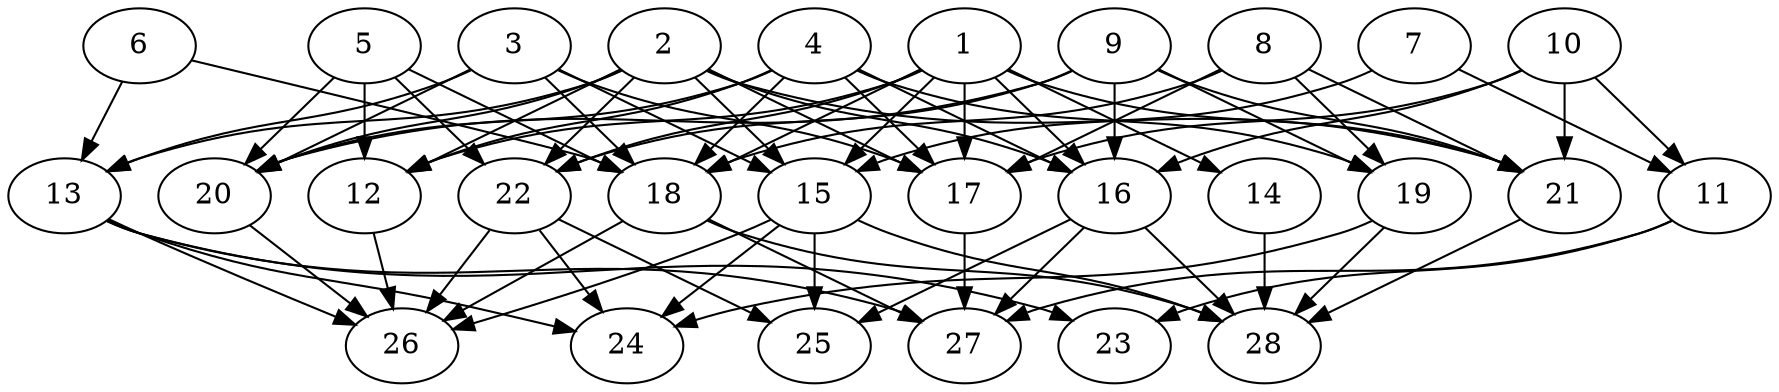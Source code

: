 // DAG (tier=2-normal, mode=data, n=28, ccr=0.421, fat=0.681, density=0.544, regular=0.555, jump=0.172, mindata=2097152, maxdata=16777216)
// DAG automatically generated by daggen at Sun Aug 24 16:33:34 2025
// /home/ermia/Project/Environments/daggen/bin/daggen --dot --ccr 0.421 --fat 0.681 --regular 0.555 --density 0.544 --jump 0.172 --mindata 2097152 --maxdata 16777216 -n 28 
digraph G {
  1 [size="42754416878658232", alpha="0.15", expect_size="21377208439329116"]
  1 -> 12 [size ="1072279152754688"]
  1 -> 14 [size ="1072279152754688"]
  1 -> 15 [size ="1072279152754688"]
  1 -> 16 [size ="1072279152754688"]
  1 -> 17 [size ="1072279152754688"]
  1 -> 18 [size ="1072279152754688"]
  1 -> 21 [size ="1072279152754688"]
  1 -> 22 [size ="1072279152754688"]
  2 [size="4237550131008559", alpha="0.09", expect_size="2118775065504279"]
  2 -> 12 [size ="117524809121792"]
  2 -> 13 [size ="117524809121792"]
  2 -> 15 [size ="117524809121792"]
  2 -> 16 [size ="117524809121792"]
  2 -> 17 [size ="117524809121792"]
  2 -> 20 [size ="117524809121792"]
  2 -> 21 [size ="117524809121792"]
  2 -> 22 [size ="117524809121792"]
  3 [size="399296945787113280", alpha="0.18", expect_size="199648472893556640"]
  3 -> 13 [size ="976455118880768"]
  3 -> 15 [size ="976455118880768"]
  3 -> 17 [size ="976455118880768"]
  3 -> 18 [size ="976455118880768"]
  3 -> 20 [size ="976455118880768"]
  4 [size="379975797266768128", alpha="0.14", expect_size="189987898633384064"]
  4 -> 12 [size ="821835314757632"]
  4 -> 16 [size ="821835314757632"]
  4 -> 17 [size ="821835314757632"]
  4 -> 18 [size ="821835314757632"]
  4 -> 19 [size ="821835314757632"]
  4 -> 20 [size ="821835314757632"]
  5 [size="6174249909700532", alpha="0.11", expect_size="3087124954850266"]
  5 -> 12 [size ="245065003827200"]
  5 -> 18 [size ="245065003827200"]
  5 -> 20 [size ="245065003827200"]
  5 -> 22 [size ="245065003827200"]
  6 [size="4649502703838811", alpha="0.10", expect_size="2324751351919405"]
  6 -> 13 [size ="350720620494848"]
  6 -> 18 [size ="350720620494848"]
  7 [size="4334854802734535671808", alpha="0.07", expect_size="2167427401367267835904"]
  7 -> 11 [size ="2126863853944832"]
  7 -> 15 [size ="2126863853944832"]
  8 [size="40051880079343088", alpha="0.04", expect_size="20025940039671544"]
  8 -> 17 [size ="795807108300800"]
  8 -> 18 [size ="795807108300800"]
  8 -> 19 [size ="795807108300800"]
  8 -> 21 [size ="795807108300800"]
  9 [size="323955075788394463232", alpha="0.09", expect_size="161977537894197231616"]
  9 -> 16 [size ="377351875592192"]
  9 -> 19 [size ="377351875592192"]
  9 -> 20 [size ="377351875592192"]
  9 -> 21 [size ="377351875592192"]
  9 -> 22 [size ="377351875592192"]
  10 [size="10621634400320970", alpha="0.16", expect_size="5310817200160485"]
  10 -> 11 [size ="172521999564800"]
  10 -> 16 [size ="172521999564800"]
  10 -> 17 [size ="172521999564800"]
  10 -> 21 [size ="172521999564800"]
  11 [size="4663819166462147584", alpha="0.10", expect_size="2331909583231073792"]
  11 -> 23 [size ="2134082846720000"]
  11 -> 27 [size ="2134082846720000"]
  12 [size="1934926814753761263616", alpha="0.19", expect_size="967463407376880631808"]
  12 -> 26 [size ="1242223333081088"]
  13 [size="65509627861281872", alpha="0.08", expect_size="32754813930640936"]
  13 -> 23 [size ="101239392043008"]
  13 -> 24 [size ="101239392043008"]
  13 -> 26 [size ="101239392043008"]
  13 -> 27 [size ="101239392043008"]
  14 [size="146748786807222042624", alpha="0.04", expect_size="73374393403611021312"]
  14 -> 28 [size ="222573266731008"]
  15 [size="37293982022198608", alpha="0.01", expect_size="18646991011099304"]
  15 -> 24 [size ="763940875272192"]
  15 -> 25 [size ="763940875272192"]
  15 -> 26 [size ="763940875272192"]
  15 -> 28 [size ="763940875272192"]
  16 [size="781975292796576202752", alpha="0.16", expect_size="390987646398288101376"]
  16 -> 25 [size ="679024338665472"]
  16 -> 27 [size ="679024338665472"]
  16 -> 28 [size ="679024338665472"]
  17 [size="1736232972854503424", alpha="0.02", expect_size="868116486427251712"]
  17 -> 27 [size ="1997200896819200"]
  18 [size="98625046063403424", alpha="0.02", expect_size="49312523031701712"]
  18 -> 26 [size ="136238543667200"]
  18 -> 27 [size ="136238543667200"]
  18 -> 28 [size ="136238543667200"]
  19 [size="2981938234221331456", alpha="0.11", expect_size="1490969117110665728"]
  19 -> 24 [size ="1607265379418112"]
  19 -> 28 [size ="1607265379418112"]
  20 [size="1043982190933817472", alpha="0.09", expect_size="521991095466908736"]
  20 -> 26 [size ="413511742128128"]
  21 [size="4352847385127288832000", alpha="0.04", expect_size="2176423692563644416000"]
  21 -> 28 [size ="2132745073459200"]
  22 [size="2826926175906208256", alpha="0.04", expect_size="1413463087953104128"]
  22 -> 24 [size ="1188509800988672"]
  22 -> 25 [size ="1188509800988672"]
  22 -> 26 [size ="1188509800988672"]
  23 [size="1903131541614460928", alpha="0.19", expect_size="951565770807230464"]
  24 [size="114060415962598866944", alpha="0.02", expect_size="57030207981299433472"]
  25 [size="12063682412788962", alpha="0.17", expect_size="6031841206394481"]
  26 [size="121900319205876560", alpha="0.00", expect_size="60950159602938280"]
  27 [size="45444955585864048", alpha="0.00", expect_size="22722477792932024"]
  28 [size="539512182669312000000", alpha="0.08", expect_size="269756091334656000000"]
}